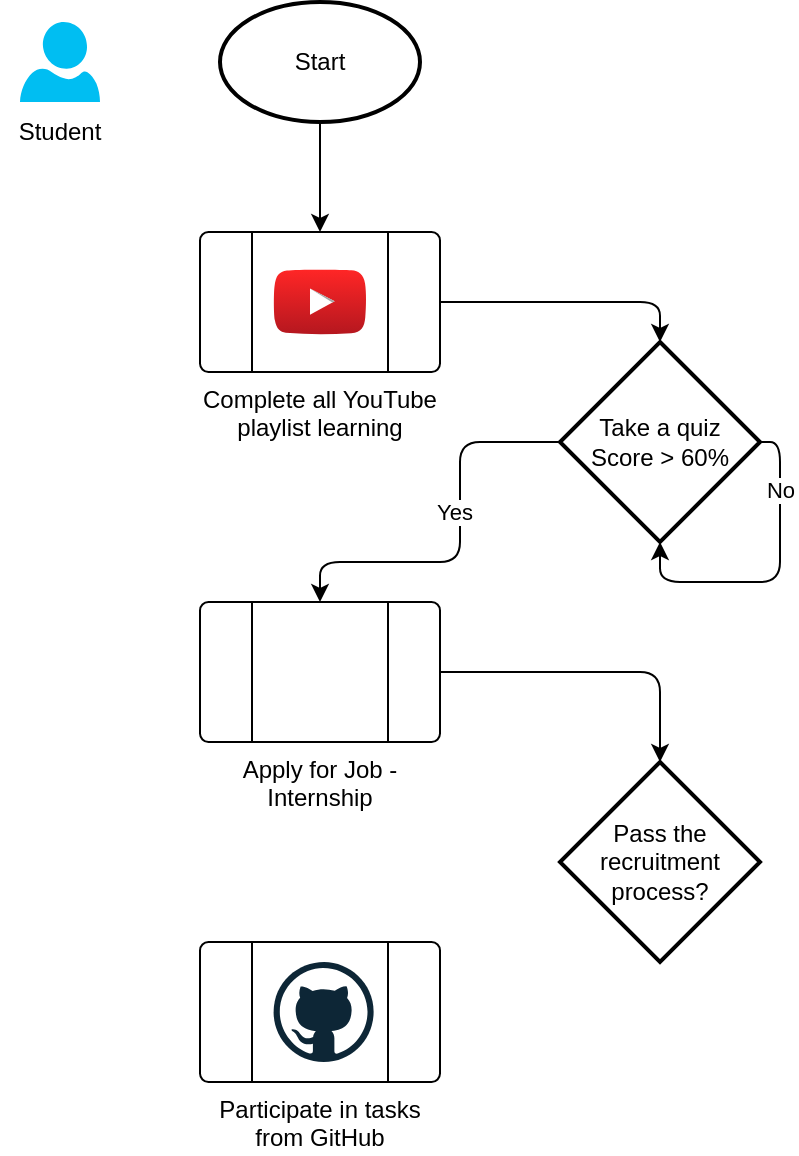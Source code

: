 <mxfile version="22.1.11" type="github">
  <diagram name="Page-1" id="QCRs72QJ7RFpPiSyxYd-">
    <mxGraphModel dx="1434" dy="820" grid="1" gridSize="10" guides="1" tooltips="1" connect="1" arrows="1" fold="1" page="1" pageScale="1" pageWidth="850" pageHeight="1100" background="none" math="0" shadow="0">
      <root>
        <mxCell id="0" />
        <mxCell id="1" parent="0" />
        <mxCell id="A36Y3rL2pasFIXy3Kqzp-1" value="" style="verticalLabelPosition=bottom;html=1;verticalAlign=top;align=center;strokeColor=none;fillColor=#00BEF2;shape=mxgraph.azure.user;rounded=1;" parent="1" vertex="1">
          <mxGeometry x="90" y="80" width="40" height="40" as="geometry" />
        </mxCell>
        <mxCell id="A36Y3rL2pasFIXy3Kqzp-3" value="Student" style="text;html=1;strokeColor=none;fillColor=none;align=center;verticalAlign=middle;whiteSpace=wrap;rounded=1;" parent="1" vertex="1">
          <mxGeometry x="80" y="120" width="60" height="30" as="geometry" />
        </mxCell>
        <mxCell id="W4eT2PgvmVDTKqHdBjYm-12" style="edgeStyle=orthogonalEdgeStyle;rounded=1;orthogonalLoop=1;jettySize=auto;html=1;exitX=0.5;exitY=1;exitDx=0;exitDy=0;exitPerimeter=0;snapToPoint=0;" edge="1" parent="1" source="W4eT2PgvmVDTKqHdBjYm-3" target="W4eT2PgvmVDTKqHdBjYm-4">
          <mxGeometry relative="1" as="geometry" />
        </mxCell>
        <mxCell id="W4eT2PgvmVDTKqHdBjYm-3" value="&lt;div&gt;Start&lt;/div&gt;" style="strokeWidth=2;html=1;shape=mxgraph.flowchart.start_1;whiteSpace=wrap;snapToPoint=0;rounded=1;" vertex="1" parent="1">
          <mxGeometry x="190" y="70" width="100" height="60" as="geometry" />
        </mxCell>
        <mxCell id="W4eT2PgvmVDTKqHdBjYm-17" style="edgeStyle=orthogonalEdgeStyle;rounded=1;orthogonalLoop=1;jettySize=auto;html=1;exitX=0;exitY=0.5;exitDx=0;exitDy=0;exitPerimeter=0;entryX=0.5;entryY=0;entryDx=0;entryDy=0;snapToPoint=0;" edge="1" parent="1" source="W4eT2PgvmVDTKqHdBjYm-8" target="W4eT2PgvmVDTKqHdBjYm-14">
          <mxGeometry relative="1" as="geometry">
            <Array as="points">
              <mxPoint x="310" y="290" />
              <mxPoint x="310" y="350" />
              <mxPoint x="240" y="350" />
            </Array>
          </mxGeometry>
        </mxCell>
        <mxCell id="W4eT2PgvmVDTKqHdBjYm-20" value="Yes" style="edgeLabel;html=1;align=center;verticalAlign=middle;resizable=0;points=[];snapToPoint=0;rounded=1;" vertex="1" connectable="0" parent="W4eT2PgvmVDTKqHdBjYm-17">
          <mxGeometry x="-0.15" y="-3" relative="1" as="geometry">
            <mxPoint as="offset" />
          </mxGeometry>
        </mxCell>
        <mxCell id="W4eT2PgvmVDTKqHdBjYm-8" value="&lt;div&gt;Take a quiz&lt;/div&gt;&lt;div&gt;Score &amp;gt; 60%&lt;br&gt;&lt;/div&gt;" style="strokeWidth=2;html=1;shape=mxgraph.flowchart.decision;whiteSpace=wrap;snapToPoint=0;rounded=1;" vertex="1" parent="1">
          <mxGeometry x="360" y="240" width="100" height="100" as="geometry" />
        </mxCell>
        <mxCell id="W4eT2PgvmVDTKqHdBjYm-9" style="edgeStyle=orthogonalEdgeStyle;rounded=1;orthogonalLoop=1;jettySize=auto;html=1;exitX=1;exitY=0.5;exitDx=0;exitDy=0;entryX=0.5;entryY=0;entryDx=0;entryDy=0;entryPerimeter=0;snapToPoint=0;" edge="1" parent="1" source="W4eT2PgvmVDTKqHdBjYm-4" target="W4eT2PgvmVDTKqHdBjYm-8">
          <mxGeometry relative="1" as="geometry" />
        </mxCell>
        <mxCell id="W4eT2PgvmVDTKqHdBjYm-11" value="" style="group;snapToPoint=0;rounded=1;glass=0;" vertex="1" connectable="0" parent="1">
          <mxGeometry x="180" y="185" width="120" height="70" as="geometry" />
        </mxCell>
        <mxCell id="W4eT2PgvmVDTKqHdBjYm-4" value="Complete all YouTube playlist learning" style="verticalLabelPosition=bottom;verticalAlign=top;html=1;shape=process;whiteSpace=wrap;rounded=1;size=0.214;arcSize=6;snapToPoint=0;" vertex="1" parent="W4eT2PgvmVDTKqHdBjYm-11">
          <mxGeometry width="120" height="70" as="geometry" />
        </mxCell>
        <mxCell id="W4eT2PgvmVDTKqHdBjYm-7" value="" style="dashed=0;outlineConnect=0;html=1;align=center;labelPosition=center;verticalLabelPosition=bottom;verticalAlign=top;shape=mxgraph.weblogos.youtube_2;fillColor=#FF2626;gradientColor=#B5171F;snapToPoint=0;rounded=1;" vertex="1" parent="W4eT2PgvmVDTKqHdBjYm-11">
          <mxGeometry x="36.8" y="18.7" width="46.4" height="32.6" as="geometry" />
        </mxCell>
        <mxCell id="W4eT2PgvmVDTKqHdBjYm-13" value="" style="group;snapToPoint=0;rounded=1;" vertex="1" connectable="0" parent="1">
          <mxGeometry x="180" y="370" width="120" height="70" as="geometry" />
        </mxCell>
        <mxCell id="W4eT2PgvmVDTKqHdBjYm-14" value="Apply for Job - Internship" style="verticalLabelPosition=bottom;verticalAlign=top;html=1;shape=process;whiteSpace=wrap;rounded=1;size=0.214;arcSize=6;snapToPoint=0;" vertex="1" parent="W4eT2PgvmVDTKqHdBjYm-13">
          <mxGeometry width="120" height="70" as="geometry" />
        </mxCell>
        <mxCell id="W4eT2PgvmVDTKqHdBjYm-25" value="" style="shape=image;html=1;verticalAlign=top;verticalLabelPosition=bottom;labelBackgroundColor=#ffffff;imageAspect=0;aspect=fixed;image=https://cdn4.iconfinder.com/data/icons/humility-icons-MERGE/48x48/stock/gtk-apply.png;rounded=1;" vertex="1" parent="W4eT2PgvmVDTKqHdBjYm-13">
          <mxGeometry x="36" y="11" width="48" height="48" as="geometry" />
        </mxCell>
        <mxCell id="W4eT2PgvmVDTKqHdBjYm-26" style="edgeStyle=orthogonalEdgeStyle;rounded=1;orthogonalLoop=1;jettySize=auto;html=1;exitX=1;exitY=0.5;exitDx=0;exitDy=0;exitPerimeter=0;entryX=0.5;entryY=1;entryDx=0;entryDy=0;entryPerimeter=0;" edge="1" parent="1" source="W4eT2PgvmVDTKqHdBjYm-8" target="W4eT2PgvmVDTKqHdBjYm-8">
          <mxGeometry relative="1" as="geometry">
            <Array as="points">
              <mxPoint x="470" y="290" />
              <mxPoint x="470" y="360" />
              <mxPoint x="410" y="360" />
            </Array>
          </mxGeometry>
        </mxCell>
        <mxCell id="W4eT2PgvmVDTKqHdBjYm-27" value="No" style="edgeLabel;html=1;align=center;verticalAlign=middle;resizable=0;points=[];rounded=1;" vertex="1" connectable="0" parent="W4eT2PgvmVDTKqHdBjYm-26">
          <mxGeometry x="-0.578" relative="1" as="geometry">
            <mxPoint as="offset" />
          </mxGeometry>
        </mxCell>
        <mxCell id="W4eT2PgvmVDTKqHdBjYm-28" value="Pass the recruitment process?" style="strokeWidth=2;html=1;shape=mxgraph.flowchart.decision;whiteSpace=wrap;rounded=1;" vertex="1" parent="1">
          <mxGeometry x="360" y="450" width="100" height="100" as="geometry" />
        </mxCell>
        <mxCell id="W4eT2PgvmVDTKqHdBjYm-29" style="edgeStyle=orthogonalEdgeStyle;rounded=1;orthogonalLoop=1;jettySize=auto;html=1;entryX=0.5;entryY=0;entryDx=0;entryDy=0;entryPerimeter=0;" edge="1" parent="1" source="W4eT2PgvmVDTKqHdBjYm-14" target="W4eT2PgvmVDTKqHdBjYm-28">
          <mxGeometry relative="1" as="geometry" />
        </mxCell>
        <mxCell id="W4eT2PgvmVDTKqHdBjYm-30" value="" style="group;snapToPoint=0;rounded=1;" vertex="1" connectable="0" parent="1">
          <mxGeometry x="180" y="540" width="120" height="70" as="geometry" />
        </mxCell>
        <mxCell id="W4eT2PgvmVDTKqHdBjYm-31" value="Participate in tasks from GitHub" style="verticalLabelPosition=bottom;verticalAlign=top;html=1;shape=process;whiteSpace=wrap;rounded=1;size=0.214;arcSize=6;snapToPoint=0;" vertex="1" parent="W4eT2PgvmVDTKqHdBjYm-30">
          <mxGeometry width="120" height="70" as="geometry" />
        </mxCell>
        <mxCell id="W4eT2PgvmVDTKqHdBjYm-33" value="" style="dashed=0;outlineConnect=0;html=1;align=center;labelPosition=center;verticalLabelPosition=bottom;verticalAlign=top;shape=mxgraph.weblogos.github;rounded=1;" vertex="1" parent="W4eT2PgvmVDTKqHdBjYm-30">
          <mxGeometry x="36.8" y="10" width="50" height="50" as="geometry" />
        </mxCell>
      </root>
    </mxGraphModel>
  </diagram>
</mxfile>
